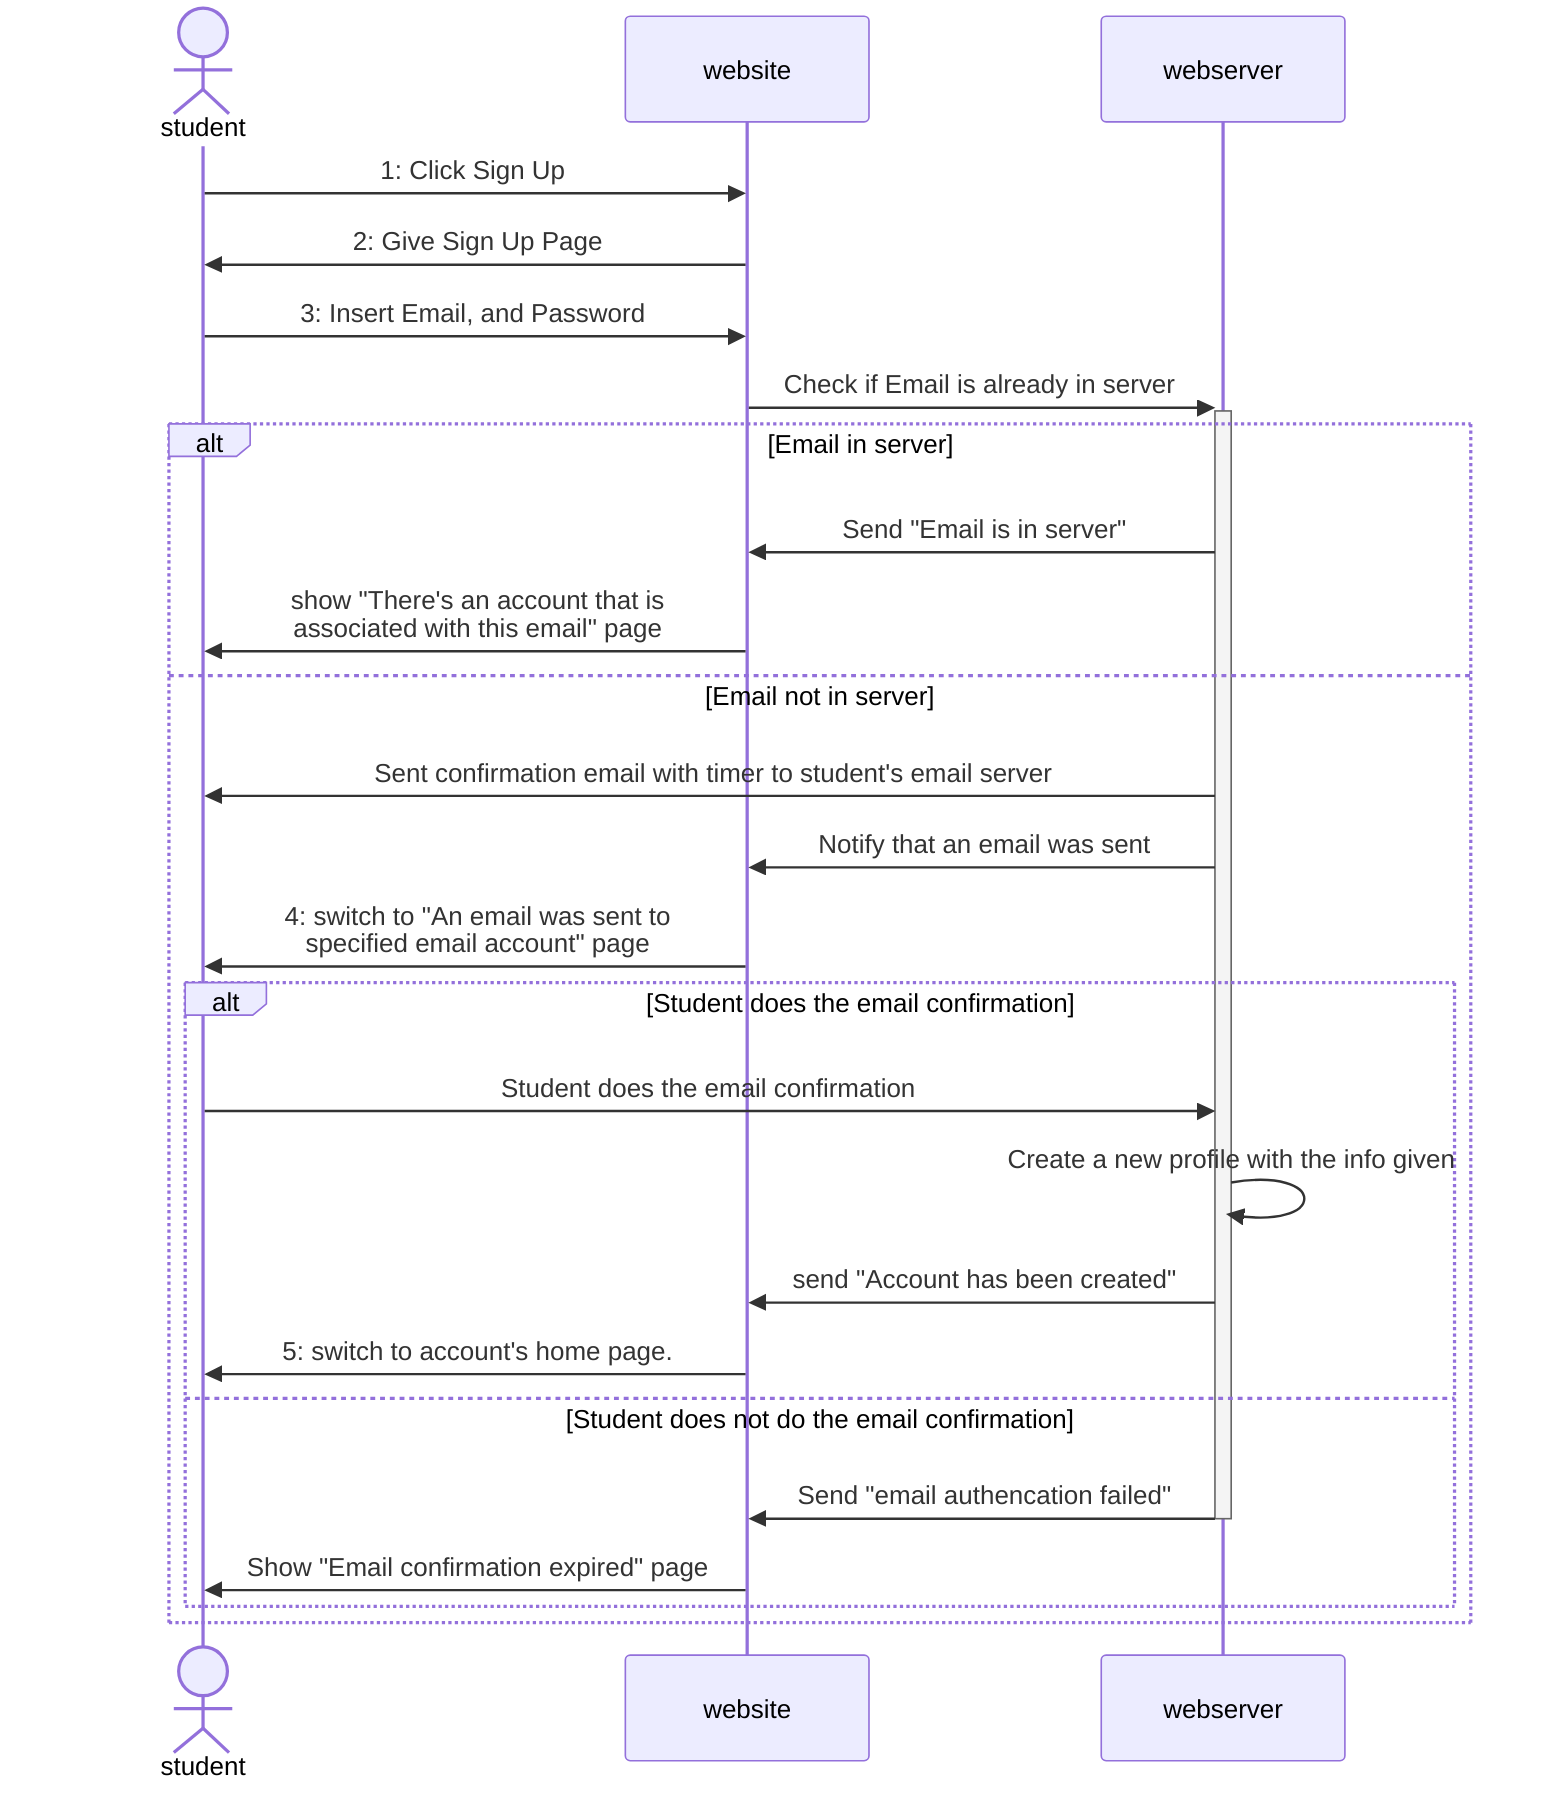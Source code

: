 sequenceDiagram
    actor S as student
    participant W as website
    participant WS as webserver
    S->>W:1: Click Sign Up
    W->>S:2: Give Sign Up Page
    S->>W:3: Insert Email, and Password
    W->>+WS: Check if Email is already in server

    alt Email in server
        WS->>W: Send "Email is in server"
        W->>S: show "There's an account that is <br>associated with this email" page
    else Email not in server
        WS->>S: Sent confirmation email with timer to student's email server
        WS->>W: Notify that an email was sent
        W->>S: 4: switch to "An email was sent  to <br> specified email account" page
        
        alt Student does the email confirmation
            S->>WS:Student does the email confirmation
            WS->>WS:Create a  new profile with the info given
            WS->>W:send "Account has been created"
            W->>S:5: switch to account's home page.
        else Student does not do the email confirmation
            WS->>-W: Send "email authencation failed"
            W->>S: Show "Email confirmation expired" page
        end
    end